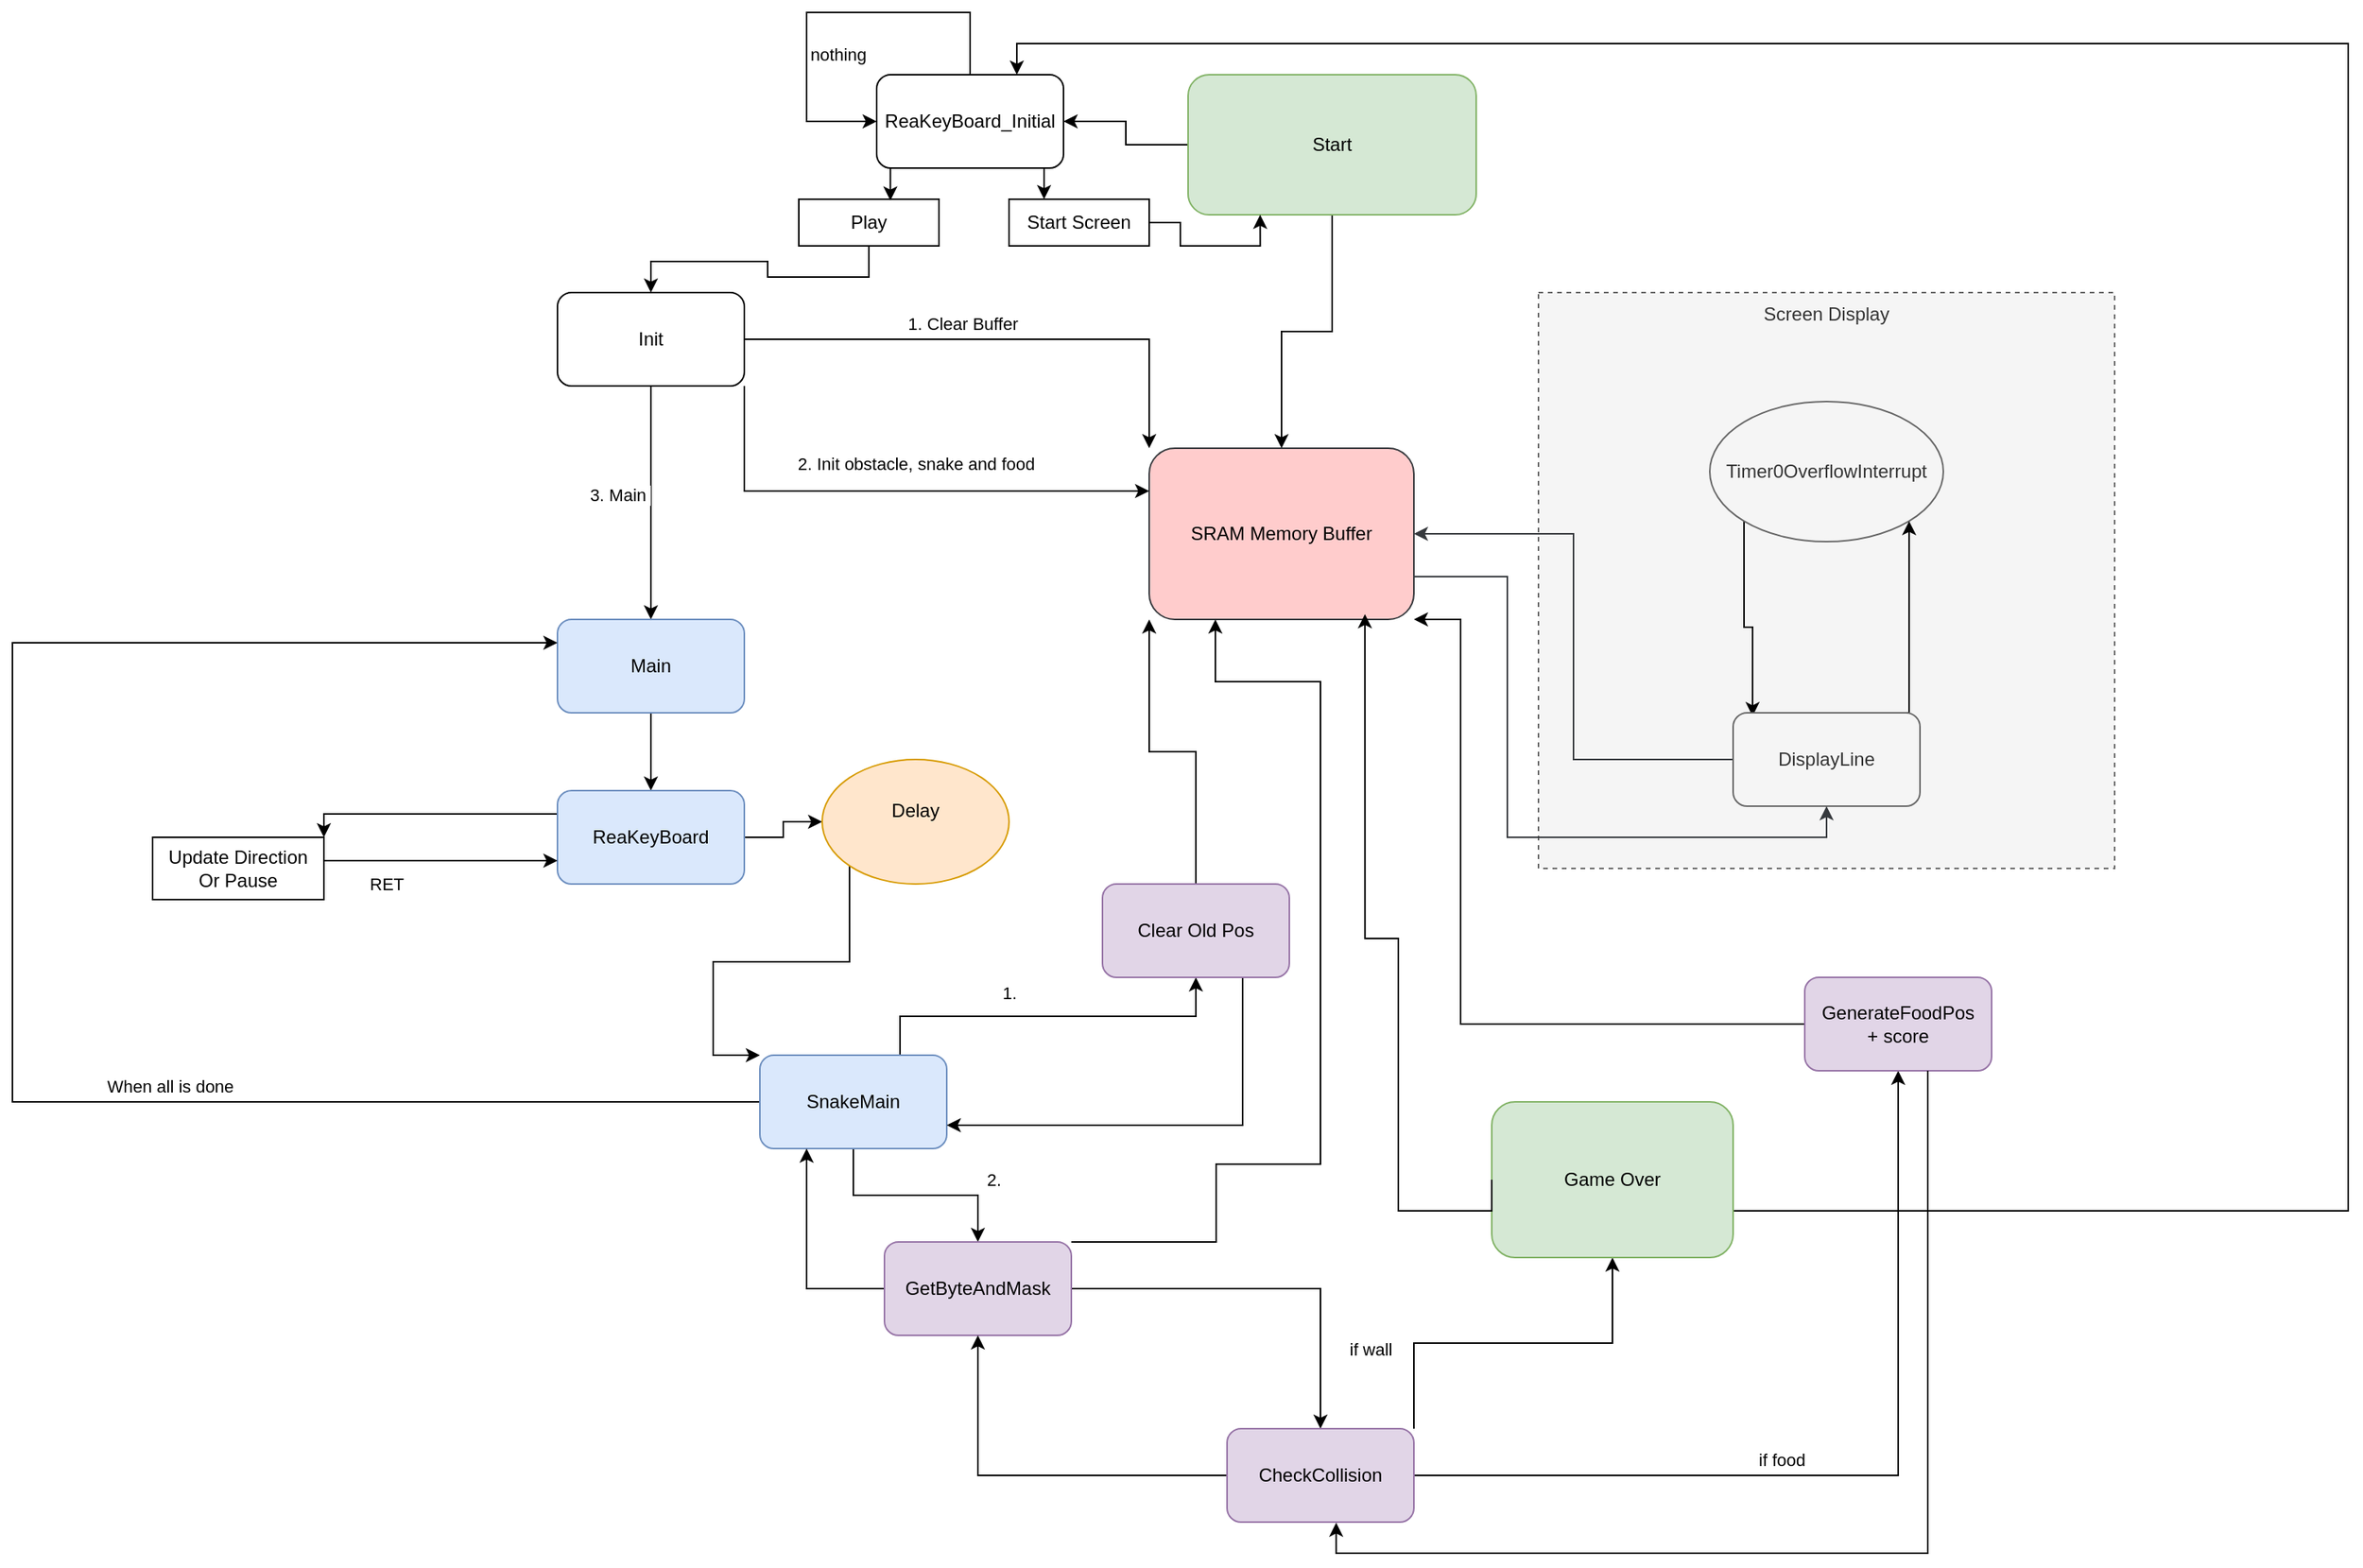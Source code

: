 <mxfile version="26.2.14">
  <diagram name="Page-3" id="NgdrA4JyHuv_nKu2vud3">
    <mxGraphModel dx="2573" dy="983" grid="1" gridSize="10" guides="1" tooltips="1" connect="1" arrows="1" fold="1" page="1" pageScale="1" pageWidth="1169" pageHeight="827" math="0" shadow="0">
      <root>
        <mxCell id="0" />
        <mxCell id="1" parent="0" />
        <mxCell id="yeFFSYrdd0vnqSqL74DA-53" value="Screen Display&lt;div&gt;&lt;br&gt;&lt;/div&gt;&lt;div&gt;&lt;br&gt;&lt;/div&gt;&lt;div&gt;&lt;br&gt;&lt;/div&gt;&lt;div&gt;&lt;br&gt;&lt;/div&gt;&lt;div&gt;&lt;br&gt;&lt;/div&gt;&lt;div&gt;&lt;br&gt;&lt;/div&gt;&lt;div&gt;&lt;br&gt;&lt;/div&gt;&lt;div&gt;&lt;br&gt;&lt;/div&gt;&lt;div&gt;&lt;br&gt;&lt;/div&gt;&lt;div&gt;&lt;br&gt;&lt;/div&gt;&lt;div&gt;&lt;br&gt;&lt;/div&gt;&lt;div&gt;&lt;br&gt;&lt;/div&gt;&lt;div&gt;&lt;br&gt;&lt;/div&gt;&lt;div&gt;&lt;br&gt;&lt;/div&gt;&lt;div&gt;&lt;br&gt;&lt;/div&gt;&lt;div&gt;&lt;br&gt;&lt;/div&gt;&lt;div&gt;&lt;br&gt;&lt;/div&gt;&lt;div&gt;&lt;br&gt;&lt;/div&gt;&lt;div&gt;&lt;br&gt;&lt;/div&gt;&lt;div&gt;&lt;br&gt;&lt;/div&gt;&lt;div&gt;&lt;br&gt;&lt;/div&gt;&lt;div&gt;&lt;br&gt;&lt;/div&gt;" style="whiteSpace=wrap;html=1;aspect=fixed;dashed=1;align=center;verticalAlign=top;fillColor=#f5f5f5;strokeColor=#666666;fontColor=#333333;" parent="1" vertex="1">
          <mxGeometry x="1060" y="350" width="370" height="370" as="geometry" />
        </mxCell>
        <mxCell id="yeFFSYrdd0vnqSqL74DA-54" style="edgeStyle=orthogonalEdgeStyle;rounded=0;orthogonalLoop=1;jettySize=auto;html=1;exitX=0;exitY=1;exitDx=0;exitDy=0;entryX=0.104;entryY=0.036;entryDx=0;entryDy=0;entryPerimeter=0;" parent="1" source="yeFFSYrdd0vnqSqL74DA-55" target="yeFFSYrdd0vnqSqL74DA-58" edge="1">
          <mxGeometry relative="1" as="geometry">
            <Array as="points">
              <mxPoint x="1192" y="565" />
              <mxPoint x="1198" y="565" />
            </Array>
          </mxGeometry>
        </mxCell>
        <mxCell id="yeFFSYrdd0vnqSqL74DA-55" value="Timer0OverflowInterrupt" style="ellipse;whiteSpace=wrap;html=1;fillColor=#f5f5f5;fontColor=#333333;strokeColor=#666666;" parent="1" vertex="1">
          <mxGeometry x="1170" y="420" width="150" height="90" as="geometry" />
        </mxCell>
        <mxCell id="yeFFSYrdd0vnqSqL74DA-56" style="edgeStyle=orthogonalEdgeStyle;rounded=0;orthogonalLoop=1;jettySize=auto;html=1;exitX=0.75;exitY=0;exitDx=0;exitDy=0;entryX=1;entryY=1;entryDx=0;entryDy=0;" parent="1" source="yeFFSYrdd0vnqSqL74DA-58" target="yeFFSYrdd0vnqSqL74DA-55" edge="1">
          <mxGeometry relative="1" as="geometry">
            <Array as="points">
              <mxPoint x="1298" y="620" />
            </Array>
          </mxGeometry>
        </mxCell>
        <mxCell id="yeFFSYrdd0vnqSqL74DA-57" style="edgeStyle=orthogonalEdgeStyle;rounded=0;orthogonalLoop=1;jettySize=auto;html=1;exitX=0;exitY=0.5;exitDx=0;exitDy=0;entryX=1;entryY=0.5;entryDx=0;entryDy=0;fillColor=#ffcccc;strokeColor=#36393d;" parent="1" source="yeFFSYrdd0vnqSqL74DA-58" target="yeFFSYrdd0vnqSqL74DA-60" edge="1">
          <mxGeometry relative="1" as="geometry" />
        </mxCell>
        <mxCell id="yeFFSYrdd0vnqSqL74DA-58" value="DisplayLine" style="rounded=1;whiteSpace=wrap;html=1;fillColor=#f5f5f5;fontColor=#333333;strokeColor=#666666;" parent="1" vertex="1">
          <mxGeometry x="1185" y="620" width="120" height="60" as="geometry" />
        </mxCell>
        <mxCell id="yeFFSYrdd0vnqSqL74DA-59" style="edgeStyle=orthogonalEdgeStyle;rounded=0;orthogonalLoop=1;jettySize=auto;html=1;exitX=1;exitY=0.75;exitDx=0;exitDy=0;entryX=0.5;entryY=1;entryDx=0;entryDy=0;fillColor=#ffcccc;strokeColor=#36393d;" parent="1" source="yeFFSYrdd0vnqSqL74DA-60" target="yeFFSYrdd0vnqSqL74DA-58" edge="1">
          <mxGeometry relative="1" as="geometry">
            <Array as="points">
              <mxPoint x="1040" y="532" />
              <mxPoint x="1040" y="700" />
              <mxPoint x="1245" y="700" />
            </Array>
          </mxGeometry>
        </mxCell>
        <mxCell id="yeFFSYrdd0vnqSqL74DA-60" value="SRAM Memory Buffer" style="rounded=1;whiteSpace=wrap;html=1;fillColor=#ffcccc;strokeColor=#36393d;" parent="1" vertex="1">
          <mxGeometry x="810" y="450" width="170" height="110" as="geometry" />
        </mxCell>
        <mxCell id="yeFFSYrdd0vnqSqL74DA-61" style="edgeStyle=orthogonalEdgeStyle;rounded=0;orthogonalLoop=1;jettySize=auto;html=1;" parent="1" source="yeFFSYrdd0vnqSqL74DA-63" target="yeFFSYrdd0vnqSqL74DA-60" edge="1">
          <mxGeometry relative="1" as="geometry" />
        </mxCell>
        <mxCell id="yeFFSYrdd0vnqSqL74DA-62" value="" style="edgeStyle=orthogonalEdgeStyle;rounded=0;orthogonalLoop=1;jettySize=auto;html=1;" parent="1" source="yeFFSYrdd0vnqSqL74DA-63" target="yeFFSYrdd0vnqSqL74DA-66" edge="1">
          <mxGeometry relative="1" as="geometry" />
        </mxCell>
        <mxCell id="yeFFSYrdd0vnqSqL74DA-63" value="Start" style="rounded=1;whiteSpace=wrap;html=1;fillColor=#d5e8d4;strokeColor=#82b366;" parent="1" vertex="1">
          <mxGeometry x="835" y="210" width="185" height="90" as="geometry" />
        </mxCell>
        <mxCell id="yeFFSYrdd0vnqSqL74DA-64" value="nothing" style="edgeStyle=orthogonalEdgeStyle;rounded=0;orthogonalLoop=1;jettySize=auto;html=1;entryX=0;entryY=0.5;entryDx=0;entryDy=0;exitX=0.5;exitY=0;exitDx=0;exitDy=0;" parent="1" source="yeFFSYrdd0vnqSqL74DA-66" target="yeFFSYrdd0vnqSqL74DA-66" edge="1">
          <mxGeometry x="0.318" y="20" relative="1" as="geometry">
            <mxPoint x="650" y="280" as="targetPoint" />
            <Array as="points">
              <mxPoint x="695" y="170" />
              <mxPoint x="590" y="170" />
              <mxPoint x="590" y="240" />
            </Array>
            <mxPoint as="offset" />
          </mxGeometry>
        </mxCell>
        <mxCell id="fqeI93_iT8ww7KWtf90p-2" style="edgeStyle=orthogonalEdgeStyle;rounded=0;orthogonalLoop=1;jettySize=auto;html=1;exitX=0.75;exitY=1;exitDx=0;exitDy=0;entryX=0.25;entryY=0;entryDx=0;entryDy=0;" edge="1" parent="1" source="yeFFSYrdd0vnqSqL74DA-66" target="yeFFSYrdd0vnqSqL74DA-83">
          <mxGeometry relative="1" as="geometry" />
        </mxCell>
        <mxCell id="yeFFSYrdd0vnqSqL74DA-66" value="ReaKeyBoard_Initial" style="rounded=1;whiteSpace=wrap;html=1;" parent="1" vertex="1">
          <mxGeometry x="635" y="210" width="120" height="60" as="geometry" />
        </mxCell>
        <mxCell id="yeFFSYrdd0vnqSqL74DA-67" value="1. Clear Buffer" style="edgeStyle=orthogonalEdgeStyle;rounded=0;orthogonalLoop=1;jettySize=auto;html=1;entryX=0;entryY=0;entryDx=0;entryDy=0;" parent="1" source="yeFFSYrdd0vnqSqL74DA-70" target="yeFFSYrdd0vnqSqL74DA-60" edge="1">
          <mxGeometry x="-0.151" y="10" relative="1" as="geometry">
            <mxPoint as="offset" />
          </mxGeometry>
        </mxCell>
        <mxCell id="yeFFSYrdd0vnqSqL74DA-68" value="2. Init obstacle, snake and food" style="edgeStyle=orthogonalEdgeStyle;rounded=0;orthogonalLoop=1;jettySize=auto;html=1;exitX=1;exitY=1;exitDx=0;exitDy=0;entryX=0;entryY=0.25;entryDx=0;entryDy=0;" parent="1" source="yeFFSYrdd0vnqSqL74DA-70" target="yeFFSYrdd0vnqSqL74DA-60" edge="1">
          <mxGeometry x="0.084" y="18" relative="1" as="geometry">
            <mxPoint as="offset" />
          </mxGeometry>
        </mxCell>
        <mxCell id="yeFFSYrdd0vnqSqL74DA-69" value="3. Main&amp;nbsp;" style="edgeStyle=orthogonalEdgeStyle;rounded=0;orthogonalLoop=1;jettySize=auto;html=1;" parent="1" source="yeFFSYrdd0vnqSqL74DA-70" target="yeFFSYrdd0vnqSqL74DA-72" edge="1">
          <mxGeometry x="-0.067" y="-20" relative="1" as="geometry">
            <mxPoint as="offset" />
          </mxGeometry>
        </mxCell>
        <mxCell id="yeFFSYrdd0vnqSqL74DA-70" value="Init" style="rounded=1;whiteSpace=wrap;html=1;" parent="1" vertex="1">
          <mxGeometry x="430" y="350" width="120" height="60" as="geometry" />
        </mxCell>
        <mxCell id="yeFFSYrdd0vnqSqL74DA-71" value="" style="edgeStyle=orthogonalEdgeStyle;rounded=0;orthogonalLoop=1;jettySize=auto;html=1;" parent="1" source="yeFFSYrdd0vnqSqL74DA-72" target="yeFFSYrdd0vnqSqL74DA-76" edge="1">
          <mxGeometry relative="1" as="geometry" />
        </mxCell>
        <mxCell id="yeFFSYrdd0vnqSqL74DA-72" value="Main" style="rounded=1;whiteSpace=wrap;html=1;fillColor=#dae8fc;strokeColor=#6c8ebf;" parent="1" vertex="1">
          <mxGeometry x="430" y="560" width="120" height="60" as="geometry" />
        </mxCell>
        <mxCell id="yeFFSYrdd0vnqSqL74DA-73" value="" style="edgeStyle=orthogonalEdgeStyle;rounded=0;orthogonalLoop=1;jettySize=auto;html=1;" parent="1" source="yeFFSYrdd0vnqSqL74DA-76" target="yeFFSYrdd0vnqSqL74DA-78" edge="1">
          <mxGeometry relative="1" as="geometry" />
        </mxCell>
        <mxCell id="yeFFSYrdd0vnqSqL74DA-75" style="edgeStyle=orthogonalEdgeStyle;rounded=0;orthogonalLoop=1;jettySize=auto;html=1;exitX=0;exitY=0.25;exitDx=0;exitDy=0;entryX=1;entryY=0;entryDx=0;entryDy=0;" parent="1" source="yeFFSYrdd0vnqSqL74DA-76" target="yeFFSYrdd0vnqSqL74DA-86" edge="1">
          <mxGeometry relative="1" as="geometry">
            <Array as="points">
              <mxPoint x="280" y="685" />
            </Array>
          </mxGeometry>
        </mxCell>
        <mxCell id="yeFFSYrdd0vnqSqL74DA-76" value="ReaKeyBoard" style="rounded=1;whiteSpace=wrap;html=1;fillColor=#dae8fc;strokeColor=#6c8ebf;" parent="1" vertex="1">
          <mxGeometry x="430" y="670" width="120" height="60" as="geometry" />
        </mxCell>
        <mxCell id="yeFFSYrdd0vnqSqL74DA-77" style="edgeStyle=orthogonalEdgeStyle;rounded=0;orthogonalLoop=1;jettySize=auto;html=1;exitX=0;exitY=1;exitDx=0;exitDy=0;entryX=0;entryY=0;entryDx=0;entryDy=0;" parent="1" source="yeFFSYrdd0vnqSqL74DA-78" target="yeFFSYrdd0vnqSqL74DA-82" edge="1">
          <mxGeometry relative="1" as="geometry">
            <mxPoint x="320" y="810" as="targetPoint" />
            <Array as="points">
              <mxPoint x="618" y="780" />
              <mxPoint x="530" y="780" />
              <mxPoint x="530" y="840" />
            </Array>
          </mxGeometry>
        </mxCell>
        <mxCell id="yeFFSYrdd0vnqSqL74DA-78" value="Delay&lt;div&gt;&lt;br&gt;&lt;/div&gt;" style="ellipse;whiteSpace=wrap;html=1;fillColor=#ffe6cc;strokeColor=#d79b00;" parent="1" vertex="1">
          <mxGeometry x="600" y="650" width="120" height="80" as="geometry" />
        </mxCell>
        <mxCell id="yeFFSYrdd0vnqSqL74DA-79" value="1." style="edgeStyle=orthogonalEdgeStyle;rounded=0;orthogonalLoop=1;jettySize=auto;html=1;exitX=0.75;exitY=0;exitDx=0;exitDy=0;" parent="1" source="yeFFSYrdd0vnqSqL74DA-82" target="yeFFSYrdd0vnqSqL74DA-90" edge="1">
          <mxGeometry x="-0.208" y="15" relative="1" as="geometry">
            <mxPoint as="offset" />
          </mxGeometry>
        </mxCell>
        <mxCell id="yeFFSYrdd0vnqSqL74DA-80" value="2." style="edgeStyle=orthogonalEdgeStyle;rounded=0;orthogonalLoop=1;jettySize=auto;html=1;exitX=0.5;exitY=1;exitDx=0;exitDy=0;" parent="1" source="yeFFSYrdd0vnqSqL74DA-82" target="yeFFSYrdd0vnqSqL74DA-94" edge="1">
          <mxGeometry x="0.571" y="14" relative="1" as="geometry">
            <mxPoint x="-4" y="-10" as="offset" />
          </mxGeometry>
        </mxCell>
        <mxCell id="yeFFSYrdd0vnqSqL74DA-81" value="When all is done" style="edgeStyle=orthogonalEdgeStyle;rounded=0;orthogonalLoop=1;jettySize=auto;html=1;exitX=0;exitY=0.5;exitDx=0;exitDy=0;entryX=0;entryY=0.25;entryDx=0;entryDy=0;" parent="1" source="yeFFSYrdd0vnqSqL74DA-82" target="yeFFSYrdd0vnqSqL74DA-72" edge="1">
          <mxGeometry x="-0.325" y="-10" relative="1" as="geometry">
            <Array as="points">
              <mxPoint x="80" y="870" />
              <mxPoint x="80" y="575" />
            </Array>
            <mxPoint as="offset" />
          </mxGeometry>
        </mxCell>
        <mxCell id="yeFFSYrdd0vnqSqL74DA-82" value="SnakeMain" style="rounded=1;whiteSpace=wrap;html=1;fillColor=#dae8fc;strokeColor=#6c8ebf;" parent="1" vertex="1">
          <mxGeometry x="560" y="840" width="120" height="60" as="geometry" />
        </mxCell>
        <mxCell id="fqeI93_iT8ww7KWtf90p-3" style="edgeStyle=orthogonalEdgeStyle;rounded=0;orthogonalLoop=1;jettySize=auto;html=1;exitX=1;exitY=0.5;exitDx=0;exitDy=0;entryX=0.25;entryY=1;entryDx=0;entryDy=0;" edge="1" parent="1" source="yeFFSYrdd0vnqSqL74DA-83" target="yeFFSYrdd0vnqSqL74DA-63">
          <mxGeometry relative="1" as="geometry" />
        </mxCell>
        <mxCell id="yeFFSYrdd0vnqSqL74DA-83" value="Start Screen" style="rounded=0;whiteSpace=wrap;html=1;" parent="1" vertex="1">
          <mxGeometry x="720" y="290" width="90" height="30" as="geometry" />
        </mxCell>
        <mxCell id="fqeI93_iT8ww7KWtf90p-4" style="edgeStyle=orthogonalEdgeStyle;rounded=0;orthogonalLoop=1;jettySize=auto;html=1;exitX=0.5;exitY=1;exitDx=0;exitDy=0;entryX=0.5;entryY=0;entryDx=0;entryDy=0;" edge="1" parent="1" source="yeFFSYrdd0vnqSqL74DA-84" target="yeFFSYrdd0vnqSqL74DA-70">
          <mxGeometry relative="1" as="geometry" />
        </mxCell>
        <mxCell id="yeFFSYrdd0vnqSqL74DA-84" value="Play" style="rounded=0;whiteSpace=wrap;html=1;" parent="1" vertex="1">
          <mxGeometry x="585" y="290" width="90" height="30" as="geometry" />
        </mxCell>
        <mxCell id="yeFFSYrdd0vnqSqL74DA-85" value="RET" style="edgeStyle=orthogonalEdgeStyle;rounded=0;orthogonalLoop=1;jettySize=auto;html=1;exitX=1;exitY=0.5;exitDx=0;exitDy=0;entryX=0;entryY=0.75;entryDx=0;entryDy=0;" parent="1" source="yeFFSYrdd0vnqSqL74DA-86" target="yeFFSYrdd0vnqSqL74DA-76" edge="1">
          <mxGeometry x="-0.42" y="-15" relative="1" as="geometry">
            <Array as="points">
              <mxPoint x="280" y="715" />
            </Array>
            <mxPoint as="offset" />
          </mxGeometry>
        </mxCell>
        <mxCell id="yeFFSYrdd0vnqSqL74DA-86" value="Update Direction&lt;br&gt;Or Pause" style="rounded=0;whiteSpace=wrap;html=1;" parent="1" vertex="1">
          <mxGeometry x="170" y="700" width="110" height="40" as="geometry" />
        </mxCell>
        <mxCell id="yeFFSYrdd0vnqSqL74DA-88" style="edgeStyle=orthogonalEdgeStyle;rounded=0;orthogonalLoop=1;jettySize=auto;html=1;entryX=0;entryY=1;entryDx=0;entryDy=0;" parent="1" source="yeFFSYrdd0vnqSqL74DA-90" target="yeFFSYrdd0vnqSqL74DA-60" edge="1">
          <mxGeometry relative="1" as="geometry" />
        </mxCell>
        <mxCell id="yeFFSYrdd0vnqSqL74DA-89" style="edgeStyle=orthogonalEdgeStyle;rounded=0;orthogonalLoop=1;jettySize=auto;html=1;exitX=0.75;exitY=1;exitDx=0;exitDy=0;entryX=1;entryY=0.75;entryDx=0;entryDy=0;" parent="1" source="yeFFSYrdd0vnqSqL74DA-90" target="yeFFSYrdd0vnqSqL74DA-82" edge="1">
          <mxGeometry relative="1" as="geometry" />
        </mxCell>
        <mxCell id="yeFFSYrdd0vnqSqL74DA-90" value="Clear Old Pos" style="rounded=1;whiteSpace=wrap;html=1;fillColor=#e1d5e7;strokeColor=#9673a6;" parent="1" vertex="1">
          <mxGeometry x="780" y="730" width="120" height="60" as="geometry" />
        </mxCell>
        <mxCell id="yeFFSYrdd0vnqSqL74DA-91" value="" style="edgeStyle=orthogonalEdgeStyle;rounded=0;orthogonalLoop=1;jettySize=auto;html=1;" parent="1" source="yeFFSYrdd0vnqSqL74DA-94" target="yeFFSYrdd0vnqSqL74DA-98" edge="1">
          <mxGeometry relative="1" as="geometry" />
        </mxCell>
        <mxCell id="yeFFSYrdd0vnqSqL74DA-92" style="edgeStyle=orthogonalEdgeStyle;rounded=0;orthogonalLoop=1;jettySize=auto;html=1;exitX=1;exitY=0;exitDx=0;exitDy=0;entryX=0.25;entryY=1;entryDx=0;entryDy=0;" parent="1" source="yeFFSYrdd0vnqSqL74DA-94" target="yeFFSYrdd0vnqSqL74DA-60" edge="1">
          <mxGeometry relative="1" as="geometry">
            <Array as="points">
              <mxPoint x="853" y="960" />
              <mxPoint x="853" y="910" />
              <mxPoint x="920" y="910" />
              <mxPoint x="920" y="600" />
              <mxPoint x="853" y="600" />
            </Array>
          </mxGeometry>
        </mxCell>
        <mxCell id="yeFFSYrdd0vnqSqL74DA-93" style="edgeStyle=orthogonalEdgeStyle;rounded=0;orthogonalLoop=1;jettySize=auto;html=1;entryX=0.25;entryY=1;entryDx=0;entryDy=0;exitX=0;exitY=0.5;exitDx=0;exitDy=0;" parent="1" source="yeFFSYrdd0vnqSqL74DA-94" target="yeFFSYrdd0vnqSqL74DA-82" edge="1">
          <mxGeometry relative="1" as="geometry" />
        </mxCell>
        <mxCell id="yeFFSYrdd0vnqSqL74DA-94" value="GetByteAndMask" style="whiteSpace=wrap;html=1;fillColor=#e1d5e7;strokeColor=#9673a6;rounded=1;" parent="1" vertex="1">
          <mxGeometry x="640" y="960" width="120" height="60" as="geometry" />
        </mxCell>
        <mxCell id="yeFFSYrdd0vnqSqL74DA-95" value="if food" style="edgeStyle=orthogonalEdgeStyle;rounded=0;orthogonalLoop=1;jettySize=auto;html=1;" parent="1" source="yeFFSYrdd0vnqSqL74DA-98" target="yeFFSYrdd0vnqSqL74DA-100" edge="1">
          <mxGeometry x="-0.176" y="10" relative="1" as="geometry">
            <mxPoint as="offset" />
          </mxGeometry>
        </mxCell>
        <mxCell id="yeFFSYrdd0vnqSqL74DA-96" value="if wall" style="edgeStyle=orthogonalEdgeStyle;rounded=0;orthogonalLoop=1;jettySize=auto;html=1;exitX=1;exitY=0;exitDx=0;exitDy=0;" parent="1" source="yeFFSYrdd0vnqSqL74DA-98" target="yeFFSYrdd0vnqSqL74DA-102" edge="1">
          <mxGeometry x="-0.546" y="18" relative="1" as="geometry">
            <mxPoint x="-10" y="3" as="offset" />
          </mxGeometry>
        </mxCell>
        <mxCell id="yeFFSYrdd0vnqSqL74DA-97" style="edgeStyle=orthogonalEdgeStyle;rounded=0;orthogonalLoop=1;jettySize=auto;html=1;entryX=0.5;entryY=1;entryDx=0;entryDy=0;" parent="1" source="yeFFSYrdd0vnqSqL74DA-98" target="yeFFSYrdd0vnqSqL74DA-94" edge="1">
          <mxGeometry relative="1" as="geometry" />
        </mxCell>
        <mxCell id="yeFFSYrdd0vnqSqL74DA-98" value="CheckCollision" style="whiteSpace=wrap;html=1;fillColor=#e1d5e7;strokeColor=#9673a6;rounded=1;" parent="1" vertex="1">
          <mxGeometry x="860" y="1080" width="120" height="60" as="geometry" />
        </mxCell>
        <mxCell id="yeFFSYrdd0vnqSqL74DA-99" style="edgeStyle=orthogonalEdgeStyle;rounded=0;orthogonalLoop=1;jettySize=auto;html=1;entryX=1;entryY=1;entryDx=0;entryDy=0;exitX=0;exitY=0.5;exitDx=0;exitDy=0;" parent="1" source="yeFFSYrdd0vnqSqL74DA-100" target="yeFFSYrdd0vnqSqL74DA-60" edge="1">
          <mxGeometry relative="1" as="geometry">
            <Array as="points">
              <mxPoint x="1010" y="820" />
              <mxPoint x="1010" y="560" />
            </Array>
          </mxGeometry>
        </mxCell>
        <mxCell id="yeFFSYrdd0vnqSqL74DA-100" value="GenerateFoodPos&lt;br&gt;+ score" style="whiteSpace=wrap;html=1;fillColor=#e1d5e7;strokeColor=#9673a6;rounded=1;" parent="1" vertex="1">
          <mxGeometry x="1231" y="790" width="120" height="60" as="geometry" />
        </mxCell>
        <mxCell id="yeFFSYrdd0vnqSqL74DA-101" style="edgeStyle=orthogonalEdgeStyle;rounded=0;orthogonalLoop=1;jettySize=auto;html=1;entryX=0.75;entryY=0;entryDx=0;entryDy=0;exitX=1;exitY=0.5;exitDx=0;exitDy=0;" parent="1" source="yeFFSYrdd0vnqSqL74DA-102" target="yeFFSYrdd0vnqSqL74DA-66" edge="1">
          <mxGeometry relative="1" as="geometry">
            <mxPoint x="1590" y="640.0" as="targetPoint" />
            <Array as="points">
              <mxPoint x="1580" y="940" />
              <mxPoint x="1580" y="190" />
              <mxPoint x="725" y="190" />
            </Array>
          </mxGeometry>
        </mxCell>
        <mxCell id="yeFFSYrdd0vnqSqL74DA-102" value="Game Over" style="whiteSpace=wrap;html=1;fillColor=#d5e8d4;strokeColor=#82b366;rounded=1;" parent="1" vertex="1">
          <mxGeometry x="1030" y="870" width="155" height="100" as="geometry" />
        </mxCell>
        <mxCell id="yeFFSYrdd0vnqSqL74DA-103" style="edgeStyle=orthogonalEdgeStyle;rounded=0;orthogonalLoop=1;jettySize=auto;html=1;entryX=0.815;entryY=0.969;entryDx=0;entryDy=0;entryPerimeter=0;exitX=0;exitY=0.5;exitDx=0;exitDy=0;" parent="1" source="yeFFSYrdd0vnqSqL74DA-102" target="yeFFSYrdd0vnqSqL74DA-60" edge="1">
          <mxGeometry relative="1" as="geometry">
            <Array as="points">
              <mxPoint x="970" y="940" />
              <mxPoint x="970" y="765" />
              <mxPoint x="948" y="765" />
            </Array>
          </mxGeometry>
        </mxCell>
        <mxCell id="yeFFSYrdd0vnqSqL74DA-104" style="edgeStyle=orthogonalEdgeStyle;rounded=0;orthogonalLoop=1;jettySize=auto;html=1;entryX=0.584;entryY=1.006;entryDx=0;entryDy=0;entryPerimeter=0;" parent="1" source="yeFFSYrdd0vnqSqL74DA-100" target="yeFFSYrdd0vnqSqL74DA-98" edge="1">
          <mxGeometry relative="1" as="geometry">
            <Array as="points">
              <mxPoint x="1310" y="910" />
              <mxPoint x="1310" y="1160" />
              <mxPoint x="930" y="1160" />
            </Array>
          </mxGeometry>
        </mxCell>
        <mxCell id="fqeI93_iT8ww7KWtf90p-1" style="edgeStyle=orthogonalEdgeStyle;rounded=0;orthogonalLoop=1;jettySize=auto;html=1;exitX=0.25;exitY=1;exitDx=0;exitDy=0;entryX=0.653;entryY=0.029;entryDx=0;entryDy=0;entryPerimeter=0;" edge="1" parent="1" source="yeFFSYrdd0vnqSqL74DA-66" target="yeFFSYrdd0vnqSqL74DA-84">
          <mxGeometry relative="1" as="geometry" />
        </mxCell>
      </root>
    </mxGraphModel>
  </diagram>
</mxfile>
